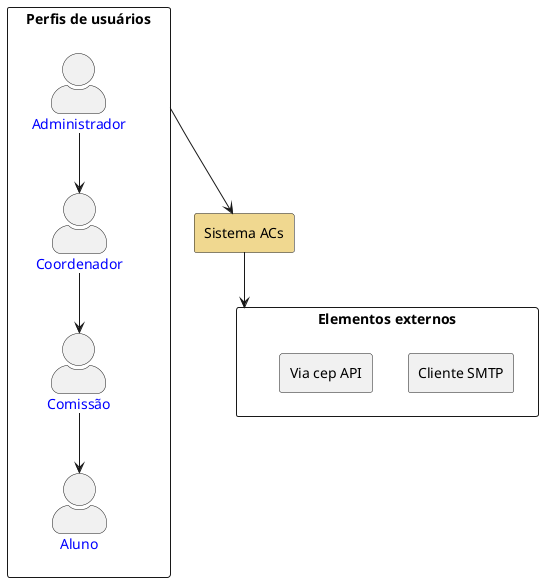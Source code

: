 @startuml Diagrama c1 - contexto
skinparam actorStyle awesome

rectangle "Perfis de usuários" as usuarios{
    actor Aluno #text:blue
    actor Comissão #text:blue
    actor Coordenador #text:blue
    actor Administrador #text:blue
}

rectangle sistema_acs as "Sistema ACs" #f0d890

rectangle "Elementos externos" as external_elements {
    agent cliente_smtp as "Cliente SMTP"
    agent via_cep as "Via cep API"
}

Administrador -down-> Coordenador
Coordenador -down-> Comissão
Comissão -down-> Aluno
usuarios -down-> sistema_acs

sistema_acs -down-> external_elements
@enduml